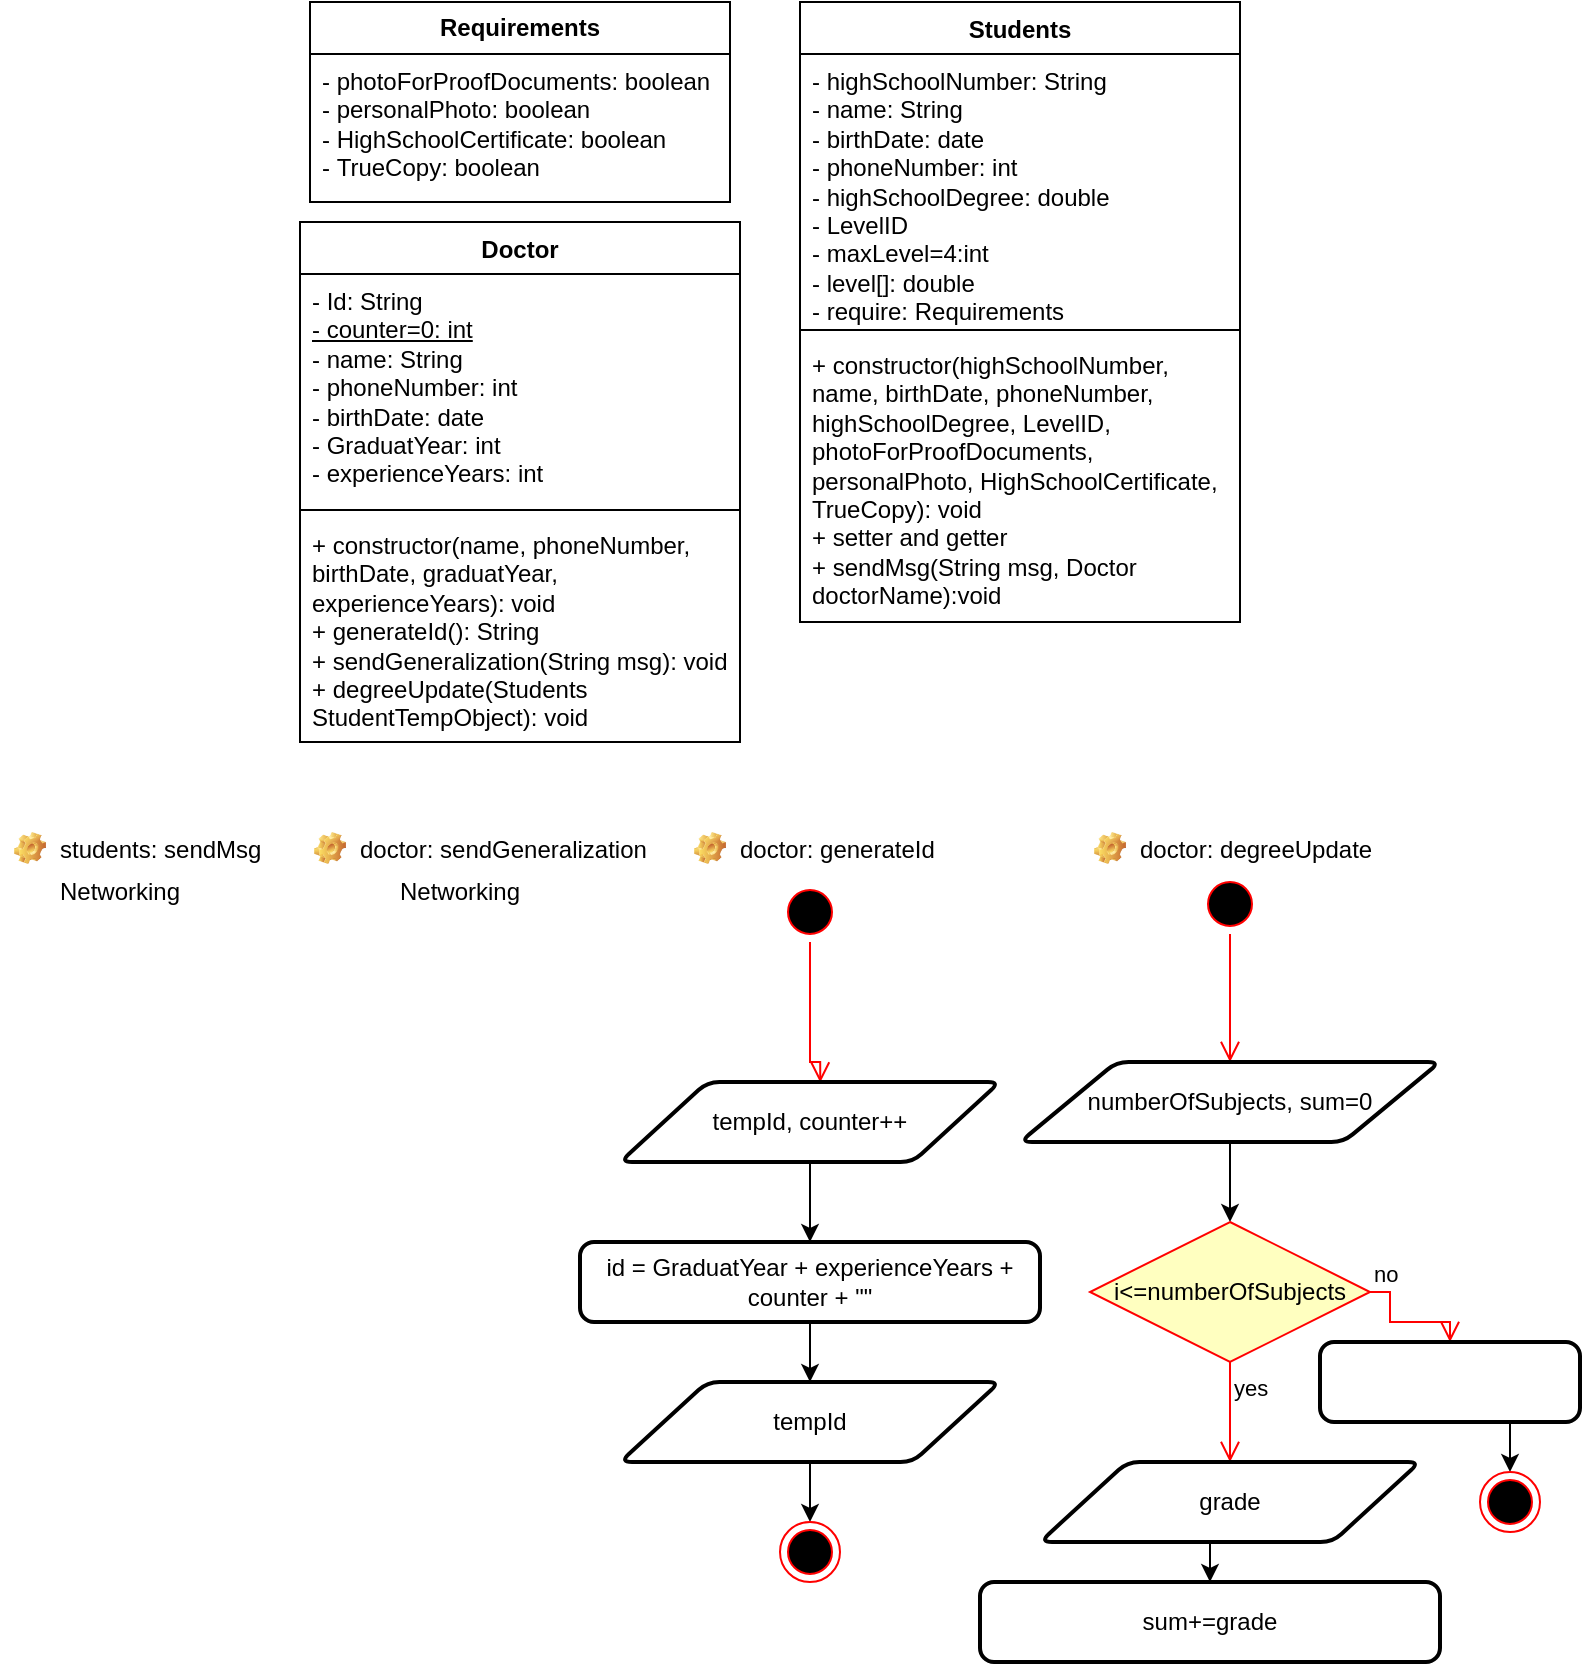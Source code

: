 <mxfile version="24.7.17" pages="2">
  <diagram name="Page-1" id="tNFA9CN1lZAi7GHzkFlH">
    <mxGraphModel dx="419" dy="272" grid="1" gridSize="10" guides="1" tooltips="1" connect="1" arrows="1" fold="1" page="1" pageScale="1" pageWidth="850" pageHeight="1100" math="0" shadow="0">
      <root>
        <mxCell id="0" />
        <mxCell id="1" parent="0" />
        <mxCell id="jc6oqMbxpzrQxk05g_nN-1" value="Students" style="swimlane;fontStyle=1;align=center;verticalAlign=top;childLayout=stackLayout;horizontal=1;startSize=26;horizontalStack=0;resizeParent=1;resizeParentMax=0;resizeLast=0;collapsible=1;marginBottom=0;whiteSpace=wrap;html=1;" parent="1" vertex="1">
          <mxGeometry x="440" y="20" width="220" height="310" as="geometry">
            <mxRectangle x="460" y="160" width="100" height="30" as="alternateBounds" />
          </mxGeometry>
        </mxCell>
        <mxCell id="jc6oqMbxpzrQxk05g_nN-2" value="- highSchoolNumber: String&lt;div&gt;-&amp;nbsp;name: String&lt;/div&gt;&lt;div&gt;-&amp;nbsp;birthDate: date&lt;/div&gt;&lt;div&gt;-&amp;nbsp;phoneNumber: int&lt;/div&gt;&lt;div&gt;-&amp;nbsp;highSchoolDegree: double&lt;/div&gt;&lt;div&gt;-&amp;nbsp;LevelID&lt;/div&gt;&lt;div&gt;- maxLevel=4:int&lt;/div&gt;&lt;div&gt;-&amp;nbsp;level[]: double&lt;/div&gt;&lt;div&gt;- require:&amp;nbsp;&lt;span style=&quot;text-align: center; background-color: initial;&quot;&gt;Requirements&lt;/span&gt;&lt;/div&gt;" style="text;strokeColor=none;fillColor=none;align=left;verticalAlign=top;spacingLeft=4;spacingRight=4;overflow=hidden;rotatable=0;points=[[0,0.5],[1,0.5]];portConstraint=eastwest;whiteSpace=wrap;html=1;" parent="jc6oqMbxpzrQxk05g_nN-1" vertex="1">
          <mxGeometry y="26" width="220" height="134" as="geometry" />
        </mxCell>
        <mxCell id="jc6oqMbxpzrQxk05g_nN-3" value="" style="line;strokeWidth=1;fillColor=none;align=left;verticalAlign=middle;spacingTop=-1;spacingLeft=3;spacingRight=3;rotatable=0;labelPosition=right;points=[];portConstraint=eastwest;strokeColor=inherit;" parent="jc6oqMbxpzrQxk05g_nN-1" vertex="1">
          <mxGeometry y="160" width="220" height="8" as="geometry" />
        </mxCell>
        <mxCell id="jc6oqMbxpzrQxk05g_nN-4" value="+ constructor(highSchoolNumber, name, birthDate, phoneNumber, highSchoolDegree, LevelID, photoForProofDocuments, personalPhoto, HighSchoolCertificate, TrueCopy): void&lt;div&gt;+ setter and getter&lt;/div&gt;&lt;div&gt;+ sendMsg(String msg, Doctor doctorName):void&lt;/div&gt;" style="text;strokeColor=none;fillColor=none;align=left;verticalAlign=top;spacingLeft=4;spacingRight=4;overflow=hidden;rotatable=0;points=[[0,0.5],[1,0.5]];portConstraint=eastwest;whiteSpace=wrap;html=1;" parent="jc6oqMbxpzrQxk05g_nN-1" vertex="1">
          <mxGeometry y="168" width="220" height="142" as="geometry" />
        </mxCell>
        <mxCell id="jc6oqMbxpzrQxk05g_nN-5" value="&lt;b&gt;Requirements&lt;/b&gt;" style="swimlane;fontStyle=0;childLayout=stackLayout;horizontal=1;startSize=26;fillColor=none;horizontalStack=0;resizeParent=1;resizeParentMax=0;resizeLast=0;collapsible=1;marginBottom=0;whiteSpace=wrap;html=1;" parent="1" vertex="1">
          <mxGeometry x="195" y="20" width="210" height="100" as="geometry" />
        </mxCell>
        <mxCell id="jc6oqMbxpzrQxk05g_nN-6" value="&lt;div&gt;-&amp;nbsp;photoForProofDocuments: boolean&lt;/div&gt;&lt;div&gt;-&amp;nbsp;personalPhoto:&amp;nbsp;&lt;span style=&quot;background-color: initial;&quot;&gt;boolean&lt;/span&gt;&lt;/div&gt;&lt;div&gt;-&amp;nbsp;HighSchoolCertificate:&amp;nbsp;&lt;span style=&quot;background-color: initial;&quot;&gt;boolean&lt;/span&gt;&lt;/div&gt;&lt;div&gt;-&amp;nbsp;TrueCopy:&amp;nbsp;&lt;span style=&quot;background-color: initial;&quot;&gt;boolean&lt;/span&gt;&lt;/div&gt;" style="text;strokeColor=none;fillColor=none;align=left;verticalAlign=top;spacingLeft=4;spacingRight=4;overflow=hidden;rotatable=0;points=[[0,0.5],[1,0.5]];portConstraint=eastwest;whiteSpace=wrap;html=1;" parent="jc6oqMbxpzrQxk05g_nN-5" vertex="1">
          <mxGeometry y="26" width="210" height="74" as="geometry" />
        </mxCell>
        <mxCell id="jc6oqMbxpzrQxk05g_nN-9" value="Doctor" style="swimlane;fontStyle=1;align=center;verticalAlign=top;childLayout=stackLayout;horizontal=1;startSize=26;horizontalStack=0;resizeParent=1;resizeParentMax=0;resizeLast=0;collapsible=1;marginBottom=0;whiteSpace=wrap;html=1;" parent="1" vertex="1">
          <mxGeometry x="190" y="130" width="220" height="260" as="geometry" />
        </mxCell>
        <mxCell id="jc6oqMbxpzrQxk05g_nN-10" value="- Id: String&lt;div&gt;&lt;u&gt;- counter=0: int&lt;br&gt;&lt;/u&gt;&lt;div&gt;-&amp;nbsp;name: String&lt;/div&gt;&lt;div&gt;-&amp;nbsp;phoneNumber: int&lt;/div&gt;&lt;div&gt;-&amp;nbsp;birthDate: date&lt;/div&gt;&lt;div&gt;-&amp;nbsp;GraduatYear: int&lt;/div&gt;&lt;div&gt;-&amp;nbsp;experienceYears: int&lt;/div&gt;&lt;/div&gt;" style="text;strokeColor=none;fillColor=none;align=left;verticalAlign=top;spacingLeft=4;spacingRight=4;overflow=hidden;rotatable=0;points=[[0,0.5],[1,0.5]];portConstraint=eastwest;whiteSpace=wrap;html=1;" parent="jc6oqMbxpzrQxk05g_nN-9" vertex="1">
          <mxGeometry y="26" width="220" height="114" as="geometry" />
        </mxCell>
        <mxCell id="jc6oqMbxpzrQxk05g_nN-11" value="" style="line;strokeWidth=1;fillColor=none;align=left;verticalAlign=middle;spacingTop=-1;spacingLeft=3;spacingRight=3;rotatable=0;labelPosition=right;points=[];portConstraint=eastwest;strokeColor=inherit;" parent="jc6oqMbxpzrQxk05g_nN-9" vertex="1">
          <mxGeometry y="140" width="220" height="8" as="geometry" />
        </mxCell>
        <mxCell id="jc6oqMbxpzrQxk05g_nN-12" value="&lt;div&gt;+&amp;nbsp;&lt;span style=&quot;background-color: initial;&quot;&gt;constructor(name, phoneNumber, birthDate, graduatYear, experienceYears): void&lt;/span&gt;&lt;/div&gt;+ generateId(): String&lt;div&gt;+ sendGeneralization(String msg): void&lt;/div&gt;&lt;div&gt;+ degreeUpdate(&lt;span style=&quot;text-align: center;&quot;&gt;Students StudentTempObject&lt;/span&gt;): void&lt;br&gt;&lt;div&gt;&lt;br&gt;&lt;/div&gt;&lt;/div&gt;" style="text;strokeColor=none;fillColor=none;align=left;verticalAlign=top;spacingLeft=4;spacingRight=4;overflow=hidden;rotatable=0;points=[[0,0.5],[1,0.5]];portConstraint=eastwest;whiteSpace=wrap;html=1;" parent="jc6oqMbxpzrQxk05g_nN-9" vertex="1">
          <mxGeometry y="148" width="220" height="112" as="geometry" />
        </mxCell>
        <mxCell id="jc6oqMbxpzrQxk05g_nN-13" value="students: sendMsg" style="label;fontStyle=0;strokeColor=none;fillColor=none;align=left;verticalAlign=top;overflow=hidden;spacingLeft=28;spacingRight=4;rotatable=0;points=[[0,0.5],[1,0.5]];portConstraint=eastwest;imageWidth=16;imageHeight=16;whiteSpace=wrap;html=1;image=img/clipart/Gear_128x128.png" parent="1" vertex="1">
          <mxGeometry x="40" y="430" width="180" height="26" as="geometry" />
        </mxCell>
        <mxCell id="jc6oqMbxpzrQxk05g_nN-14" value="Networking" style="text;html=1;align=center;verticalAlign=middle;whiteSpace=wrap;rounded=0;" parent="1" vertex="1">
          <mxGeometry x="60" y="450" width="80" height="30" as="geometry" />
        </mxCell>
        <mxCell id="jc6oqMbxpzrQxk05g_nN-15" value="doctor: sendGeneralization" style="label;fontStyle=0;strokeColor=none;fillColor=none;align=left;verticalAlign=top;overflow=hidden;spacingLeft=28;spacingRight=4;rotatable=0;points=[[0,0.5],[1,0.5]];portConstraint=eastwest;imageWidth=16;imageHeight=16;whiteSpace=wrap;html=1;image=img/clipart/Gear_128x128.png" parent="1" vertex="1">
          <mxGeometry x="190" y="430" width="180" height="26" as="geometry" />
        </mxCell>
        <mxCell id="jc6oqMbxpzrQxk05g_nN-16" value="Networking" style="text;html=1;align=center;verticalAlign=middle;whiteSpace=wrap;rounded=0;" parent="1" vertex="1">
          <mxGeometry x="230" y="450" width="80" height="30" as="geometry" />
        </mxCell>
        <mxCell id="jc6oqMbxpzrQxk05g_nN-17" value="doctor: generateId" style="label;fontStyle=0;strokeColor=none;fillColor=none;align=left;verticalAlign=top;overflow=hidden;spacingLeft=28;spacingRight=4;rotatable=0;points=[[0,0.5],[1,0.5]];portConstraint=eastwest;imageWidth=16;imageHeight=16;whiteSpace=wrap;html=1;image=img/clipart/Gear_128x128.png" parent="1" vertex="1">
          <mxGeometry x="380" y="430" width="180" height="26" as="geometry" />
        </mxCell>
        <mxCell id="jc6oqMbxpzrQxk05g_nN-18" value="" style="ellipse;html=1;shape=startState;fillColor=#000000;strokeColor=#ff0000;" parent="1" vertex="1">
          <mxGeometry x="430" y="460" width="30" height="30" as="geometry" />
        </mxCell>
        <mxCell id="jc6oqMbxpzrQxk05g_nN-26" style="edgeStyle=orthogonalEdgeStyle;rounded=0;orthogonalLoop=1;jettySize=auto;html=1;exitX=0.5;exitY=1;exitDx=0;exitDy=0;entryX=0.5;entryY=0;entryDx=0;entryDy=0;" parent="1" source="jc6oqMbxpzrQxk05g_nN-20" target="jc6oqMbxpzrQxk05g_nN-25" edge="1">
          <mxGeometry relative="1" as="geometry" />
        </mxCell>
        <mxCell id="jc6oqMbxpzrQxk05g_nN-20" value="id = &lt;span style=&quot;text-align: left;&quot;&gt;GraduatYear +&amp;nbsp;&lt;/span&gt;&lt;span style=&quot;text-align: left;&quot;&gt;experienceYears + counter + &quot;&quot;&lt;/span&gt;" style="rounded=1;whiteSpace=wrap;html=1;absoluteArcSize=1;arcSize=14;strokeWidth=2;" parent="1" vertex="1">
          <mxGeometry x="330" y="640" width="230" height="40" as="geometry" />
        </mxCell>
        <mxCell id="jc6oqMbxpzrQxk05g_nN-21" value="" style="edgeStyle=orthogonalEdgeStyle;html=1;verticalAlign=bottom;endArrow=open;endSize=8;strokeColor=#ff0000;rounded=0;entryX=0.527;entryY=0.006;entryDx=0;entryDy=0;entryPerimeter=0;" parent="1" source="jc6oqMbxpzrQxk05g_nN-18" target="jc6oqMbxpzrQxk05g_nN-23" edge="1">
          <mxGeometry relative="1" as="geometry">
            <mxPoint x="440" y="550" as="targetPoint" />
            <mxPoint x="445" y="490" as="sourcePoint" />
            <Array as="points">
              <mxPoint x="445" y="550" />
              <mxPoint x="450" y="550" />
            </Array>
          </mxGeometry>
        </mxCell>
        <mxCell id="jc6oqMbxpzrQxk05g_nN-24" style="edgeStyle=orthogonalEdgeStyle;rounded=0;orthogonalLoop=1;jettySize=auto;html=1;exitX=0.5;exitY=1;exitDx=0;exitDy=0;entryX=0.5;entryY=0;entryDx=0;entryDy=0;" parent="1" source="jc6oqMbxpzrQxk05g_nN-23" target="jc6oqMbxpzrQxk05g_nN-20" edge="1">
          <mxGeometry relative="1" as="geometry" />
        </mxCell>
        <mxCell id="jc6oqMbxpzrQxk05g_nN-23" value="tempId, counter++" style="shape=parallelogram;html=1;strokeWidth=2;perimeter=parallelogramPerimeter;whiteSpace=wrap;rounded=1;arcSize=12;size=0.23;" parent="1" vertex="1">
          <mxGeometry x="350" y="560" width="190" height="40" as="geometry" />
        </mxCell>
        <mxCell id="jc6oqMbxpzrQxk05g_nN-28" style="edgeStyle=orthogonalEdgeStyle;rounded=0;orthogonalLoop=1;jettySize=auto;html=1;exitX=0.5;exitY=1;exitDx=0;exitDy=0;entryX=0.5;entryY=0;entryDx=0;entryDy=0;" parent="1" source="jc6oqMbxpzrQxk05g_nN-25" target="jc6oqMbxpzrQxk05g_nN-27" edge="1">
          <mxGeometry relative="1" as="geometry" />
        </mxCell>
        <mxCell id="jc6oqMbxpzrQxk05g_nN-25" value="tempId" style="shape=parallelogram;html=1;strokeWidth=2;perimeter=parallelogramPerimeter;whiteSpace=wrap;rounded=1;arcSize=12;size=0.23;" parent="1" vertex="1">
          <mxGeometry x="350" y="710" width="190" height="40" as="geometry" />
        </mxCell>
        <mxCell id="jc6oqMbxpzrQxk05g_nN-27" value="" style="ellipse;html=1;shape=endState;fillColor=#000000;strokeColor=#ff0000;" parent="1" vertex="1">
          <mxGeometry x="430" y="780" width="30" height="30" as="geometry" />
        </mxCell>
        <mxCell id="jc6oqMbxpzrQxk05g_nN-29" value="doctor: degreeUpdate" style="label;fontStyle=0;strokeColor=none;fillColor=none;align=left;verticalAlign=top;overflow=hidden;spacingLeft=28;spacingRight=4;rotatable=0;points=[[0,0.5],[1,0.5]];portConstraint=eastwest;imageWidth=16;imageHeight=16;whiteSpace=wrap;html=1;image=img/clipart/Gear_128x128.png" parent="1" vertex="1">
          <mxGeometry x="580" y="430" width="180" height="26" as="geometry" />
        </mxCell>
        <mxCell id="jc6oqMbxpzrQxk05g_nN-30" value="" style="ellipse;html=1;shape=startState;fillColor=#000000;strokeColor=#ff0000;" parent="1" vertex="1">
          <mxGeometry x="640" y="456" width="30" height="30" as="geometry" />
        </mxCell>
        <mxCell id="jc6oqMbxpzrQxk05g_nN-31" value="" style="edgeStyle=orthogonalEdgeStyle;html=1;verticalAlign=bottom;endArrow=open;endSize=8;strokeColor=#ff0000;rounded=0;entryX=0.5;entryY=0;entryDx=0;entryDy=0;" parent="1" source="jc6oqMbxpzrQxk05g_nN-30" target="jc6oqMbxpzrQxk05g_nN-32" edge="1">
          <mxGeometry relative="1" as="geometry">
            <mxPoint x="655" y="560" as="targetPoint" />
            <mxPoint x="655" y="486" as="sourcePoint" />
            <Array as="points">
              <mxPoint x="655" y="510" />
              <mxPoint x="655" y="510" />
            </Array>
          </mxGeometry>
        </mxCell>
        <mxCell id="jc6oqMbxpzrQxk05g_nN-36" style="edgeStyle=orthogonalEdgeStyle;rounded=0;orthogonalLoop=1;jettySize=auto;html=1;exitX=0.5;exitY=1;exitDx=0;exitDy=0;" parent="1" source="jc6oqMbxpzrQxk05g_nN-32" target="jc6oqMbxpzrQxk05g_nN-33" edge="1">
          <mxGeometry relative="1" as="geometry" />
        </mxCell>
        <mxCell id="jc6oqMbxpzrQxk05g_nN-32" value="numberOfSubjects, sum=0" style="shape=parallelogram;html=1;strokeWidth=2;perimeter=parallelogramPerimeter;whiteSpace=wrap;rounded=1;arcSize=12;size=0.23;" parent="1" vertex="1">
          <mxGeometry x="550" y="550" width="210" height="40" as="geometry" />
        </mxCell>
        <mxCell id="jc6oqMbxpzrQxk05g_nN-33" value="i&amp;lt;=numberOfSubjects" style="rhombus;whiteSpace=wrap;html=1;fontColor=#000000;fillColor=#ffffc0;strokeColor=#ff0000;" parent="1" vertex="1">
          <mxGeometry x="585" y="630" width="140" height="70" as="geometry" />
        </mxCell>
        <mxCell id="jc6oqMbxpzrQxk05g_nN-34" value="no" style="edgeStyle=orthogonalEdgeStyle;html=1;align=left;verticalAlign=bottom;endArrow=open;endSize=8;strokeColor=#ff0000;rounded=0;entryX=0.5;entryY=0;entryDx=0;entryDy=0;" parent="1" source="jc6oqMbxpzrQxk05g_nN-33" target="jc6oqMbxpzrQxk05g_nN-40" edge="1">
          <mxGeometry x="-1" relative="1" as="geometry">
            <mxPoint x="800" y="660" as="targetPoint" />
            <Array as="points">
              <mxPoint x="735" y="665" />
              <mxPoint x="735" y="680" />
              <mxPoint x="765" y="680" />
            </Array>
          </mxGeometry>
        </mxCell>
        <mxCell id="jc6oqMbxpzrQxk05g_nN-35" value="yes" style="edgeStyle=orthogonalEdgeStyle;html=1;align=left;verticalAlign=top;endArrow=open;endSize=8;strokeColor=#ff0000;rounded=0;entryX=0.5;entryY=0;entryDx=0;entryDy=0;" parent="1" source="jc6oqMbxpzrQxk05g_nN-33" target="jc6oqMbxpzrQxk05g_nN-37" edge="1">
          <mxGeometry x="-1" relative="1" as="geometry">
            <mxPoint x="645" y="730" as="targetPoint" />
            <Array as="points" />
          </mxGeometry>
        </mxCell>
        <mxCell id="jc6oqMbxpzrQxk05g_nN-39" style="edgeStyle=orthogonalEdgeStyle;rounded=0;orthogonalLoop=1;jettySize=auto;html=1;exitX=0.5;exitY=1;exitDx=0;exitDy=0;entryX=0.5;entryY=0;entryDx=0;entryDy=0;" parent="1" source="jc6oqMbxpzrQxk05g_nN-37" target="jc6oqMbxpzrQxk05g_nN-38" edge="1">
          <mxGeometry relative="1" as="geometry" />
        </mxCell>
        <mxCell id="jc6oqMbxpzrQxk05g_nN-37" value="grade" style="shape=parallelogram;html=1;strokeWidth=2;perimeter=parallelogramPerimeter;whiteSpace=wrap;rounded=1;arcSize=12;size=0.23;" parent="1" vertex="1">
          <mxGeometry x="560" y="750" width="190" height="40" as="geometry" />
        </mxCell>
        <mxCell id="jc6oqMbxpzrQxk05g_nN-38" value="sum+=grade" style="rounded=1;whiteSpace=wrap;html=1;absoluteArcSize=1;arcSize=14;strokeWidth=2;" parent="1" vertex="1">
          <mxGeometry x="530" y="810" width="230" height="40" as="geometry" />
        </mxCell>
        <mxCell id="jc6oqMbxpzrQxk05g_nN-43" style="edgeStyle=orthogonalEdgeStyle;rounded=0;orthogonalLoop=1;jettySize=auto;html=1;exitX=0.5;exitY=1;exitDx=0;exitDy=0;entryX=0.5;entryY=0;entryDx=0;entryDy=0;" parent="1" source="jc6oqMbxpzrQxk05g_nN-40" target="jc6oqMbxpzrQxk05g_nN-42" edge="1">
          <mxGeometry relative="1" as="geometry" />
        </mxCell>
        <mxCell id="jc6oqMbxpzrQxk05g_nN-40" value="&lt;font color=&quot;#ffffff&quot;&gt;sum/numberOfSubjects&lt;/font&gt;" style="rounded=1;whiteSpace=wrap;html=1;absoluteArcSize=1;arcSize=14;strokeWidth=2;" parent="1" vertex="1">
          <mxGeometry x="700" y="690" width="130" height="40" as="geometry" />
        </mxCell>
        <mxCell id="jc6oqMbxpzrQxk05g_nN-42" value="" style="ellipse;html=1;shape=endState;fillColor=#000000;strokeColor=#ff0000;" parent="1" vertex="1">
          <mxGeometry x="780" y="755" width="30" height="30" as="geometry" />
        </mxCell>
      </root>
    </mxGraphModel>
  </diagram>
  <diagram name="Copy of Page-1" id="LBbapBnIJuW6WDNtHjfz">
    <mxGraphModel dx="765" dy="497" grid="1" gridSize="10" guides="1" tooltips="1" connect="1" arrows="1" fold="1" page="1" pageScale="1" pageWidth="850" pageHeight="1100" math="0" shadow="0">
      <root>
        <mxCell id="XZvCeoHW8i4kqb0PbasY-0" />
        <mxCell id="XZvCeoHW8i4kqb0PbasY-1" parent="XZvCeoHW8i4kqb0PbasY-0" />
        <mxCell id="XZvCeoHW8i4kqb0PbasY-2" value="Students" style="swimlane;fontStyle=1;align=center;verticalAlign=top;childLayout=stackLayout;horizontal=1;startSize=26;horizontalStack=0;resizeParent=1;resizeParentMax=0;resizeLast=0;collapsible=1;marginBottom=0;whiteSpace=wrap;html=1;" parent="XZvCeoHW8i4kqb0PbasY-1" vertex="1">
          <mxGeometry x="593" y="290" width="220" height="270" as="geometry">
            <mxRectangle x="460" y="160" width="100" height="30" as="alternateBounds" />
          </mxGeometry>
        </mxCell>
        <mxCell id="XZvCeoHW8i4kqb0PbasY-3" value="&lt;div&gt;&lt;span style=&quot;background-color: initial;&quot;&gt;-&amp;nbsp;birthDate: Date&lt;/span&gt;&lt;/div&gt;&lt;div&gt;-&amp;nbsp;Grade&amp;lt;ArrayList&amp;gt;: double&lt;/div&gt;&lt;div&gt;- require:&amp;nbsp;&lt;span style=&quot;background-color: initial; text-align: center;&quot;&gt;Documents&lt;/span&gt;&lt;/div&gt;&lt;div&gt;&lt;span style=&quot;background-color: initial;&quot;&gt;-&amp;nbsp;&lt;/span&gt;&lt;span style=&quot;background-color: initial;&quot;&gt;inGroup:&amp;nbsp;&lt;/span&gt;&lt;span style=&quot;background-color: initial; text-align: center;&quot;&gt;Group&lt;/span&gt;&lt;span style=&quot;background-color: initial; text-align: center;&quot;&gt;&amp;nbsp;&lt;/span&gt;&lt;/div&gt;&lt;div&gt;&lt;span style=&quot;background-color: initial; text-align: center;&quot;&gt;-&amp;nbsp;&lt;/span&gt;&lt;span style=&quot;background-color: initial;&quot;&gt;finalGrades: double&lt;/span&gt;&lt;/div&gt;&lt;div&gt;&lt;div&gt;- myMsg&lt;span style=&quot;background-color: initial;&quot;&gt;&amp;lt;ArrayList&amp;gt;&lt;/span&gt;&lt;span style=&quot;background-color: initial;&quot;&gt;:&amp;nbsp;&lt;/span&gt;&lt;span style=&quot;background-color: initial; text-align: center;&quot;&gt;Generalization&lt;/span&gt;&lt;/div&gt;&lt;/div&gt;&lt;div&gt;&lt;span style=&quot;background-color: initial; text-align: center;&quot;&gt;- myEdcate&amp;lt;ArrayList&amp;gt;:&amp;nbsp;&lt;/span&gt;&lt;span style=&quot;background-color: initial;&quot;&gt;Education&lt;/span&gt;&lt;span style=&quot;background-color: initial; text-align: center;&quot;&gt;&lt;br&gt;&lt;/span&gt;&lt;/div&gt;" style="text;strokeColor=none;fillColor=none;align=left;verticalAlign=top;spacingLeft=4;spacingRight=4;overflow=hidden;rotatable=0;points=[[0,0.5],[1,0.5]];portConstraint=eastwest;whiteSpace=wrap;html=1;" parent="XZvCeoHW8i4kqb0PbasY-2" vertex="1">
          <mxGeometry y="26" width="220" height="104" as="geometry" />
        </mxCell>
        <mxCell id="XZvCeoHW8i4kqb0PbasY-4" value="" style="line;strokeWidth=1;fillColor=none;align=left;verticalAlign=middle;spacingTop=-1;spacingLeft=3;spacingRight=3;rotatable=0;labelPosition=right;points=[];portConstraint=eastwest;strokeColor=inherit;" parent="XZvCeoHW8i4kqb0PbasY-2" vertex="1">
          <mxGeometry y="130" width="220" height="8" as="geometry" />
        </mxCell>
        <mxCell id="XZvCeoHW8i4kqb0PbasY-5" value="+ constructor(StudentID, name, birthDate, inGroup, require): void&lt;div&gt;+ setter and getter&lt;/div&gt;&lt;div&gt;+ sendMsg(String msg, Doctor doctorName):void&lt;/div&gt;&lt;div&gt;+ finalGrades(): double&lt;/div&gt;&lt;div&gt;+ generateId(): String&lt;/div&gt;&lt;div&gt;+ reciveMsg(): void&lt;/div&gt;" style="text;strokeColor=none;fillColor=none;align=left;verticalAlign=top;spacingLeft=4;spacingRight=4;overflow=hidden;rotatable=0;points=[[0,0.5],[1,0.5]];portConstraint=eastwest;whiteSpace=wrap;html=1;" parent="XZvCeoHW8i4kqb0PbasY-2" vertex="1">
          <mxGeometry y="138" width="220" height="132" as="geometry" />
        </mxCell>
        <mxCell id="XZvCeoHW8i4kqb0PbasY-8" value="Doctor" style="swimlane;fontStyle=1;align=center;verticalAlign=top;childLayout=stackLayout;horizontal=1;startSize=26;horizontalStack=0;resizeParent=1;resizeParentMax=0;resizeLast=0;collapsible=1;marginBottom=0;whiteSpace=wrap;html=1;" parent="XZvCeoHW8i4kqb0PbasY-1" vertex="1">
          <mxGeometry x="33" y="290" width="220" height="200" as="geometry" />
        </mxCell>
        <mxCell id="XZvCeoHW8i4kqb0PbasY-9" value="&lt;div&gt;&lt;div&gt;&lt;div&gt;&lt;span style=&quot;background-color: initial;&quot;&gt;-&amp;nbsp;experienceYears: int&lt;/span&gt;&lt;br&gt;&lt;/div&gt;&lt;/div&gt;&lt;/div&gt;&lt;div&gt;- myMsg&lt;span style=&quot;background-color: initial;&quot;&gt;&amp;lt;ArrayList&amp;gt;&lt;/span&gt;&lt;span style=&quot;background-color: initial;&quot;&gt;:&amp;nbsp;&lt;/span&gt;&lt;span style=&quot;background-color: initial; text-align: center;&quot;&gt;Generalization&lt;/span&gt;&lt;span style=&quot;background-color: initial;&quot;&gt;&lt;br&gt;&lt;/span&gt;&lt;/div&gt;&lt;div&gt;&lt;span style=&quot;background-color: initial; text-align: center;&quot;&gt;- myEdcate&amp;lt;ArrayList&amp;gt;:&amp;nbsp;&lt;/span&gt;&lt;span style=&quot;background-color: initial;&quot;&gt;Education&lt;/span&gt;&lt;br&gt;&lt;/div&gt;" style="text;strokeColor=none;fillColor=none;align=left;verticalAlign=top;spacingLeft=4;spacingRight=4;overflow=hidden;rotatable=0;points=[[0,0.5],[1,0.5]];portConstraint=eastwest;whiteSpace=wrap;html=1;" parent="XZvCeoHW8i4kqb0PbasY-8" vertex="1">
          <mxGeometry y="26" width="220" height="54" as="geometry" />
        </mxCell>
        <mxCell id="XZvCeoHW8i4kqb0PbasY-10" value="" style="line;strokeWidth=1;fillColor=none;align=left;verticalAlign=middle;spacingTop=-1;spacingLeft=3;spacingRight=3;rotatable=0;labelPosition=right;points=[];portConstraint=eastwest;strokeColor=inherit;" parent="XZvCeoHW8i4kqb0PbasY-8" vertex="1">
          <mxGeometry y="80" width="220" height="8" as="geometry" />
        </mxCell>
        <mxCell id="XZvCeoHW8i4kqb0PbasY-11" value="&lt;div&gt;+&amp;nbsp;&lt;span style=&quot;background-color: initial;&quot;&gt;constructor(Id ,name, experienceYears): void&lt;/span&gt;&lt;/div&gt;&lt;div&gt;+&amp;nbsp;&lt;span style=&quot;background-color: initial;&quot;&gt;constructor(name, experienceYears): void&lt;/span&gt;&lt;span style=&quot;background-color: initial;&quot;&gt;&lt;br&gt;&lt;/span&gt;&lt;/div&gt;+ generateId(): String&lt;div&gt;+ sendGeneralization(String msg): void&lt;/div&gt;&lt;div&gt;+ degreeUpdate(&lt;span style=&quot;background-color: initial;&quot;&gt;String&amp;nbsp;&lt;/span&gt;&lt;span style=&quot;background-color: initial;&quot;&gt;subjectID&lt;/span&gt;&lt;span style=&quot;background-color: initial;&quot;&gt;): void&lt;/span&gt;&lt;/div&gt;&lt;div&gt;&lt;div&gt;&lt;br&gt;&lt;/div&gt;&lt;/div&gt;" style="text;strokeColor=none;fillColor=none;align=left;verticalAlign=top;spacingLeft=4;spacingRight=4;overflow=hidden;rotatable=0;points=[[0,0.5],[1,0.5]];portConstraint=eastwest;whiteSpace=wrap;html=1;" parent="XZvCeoHW8i4kqb0PbasY-8" vertex="1">
          <mxGeometry y="88" width="220" height="112" as="geometry" />
        </mxCell>
        <mxCell id="XZvCeoHW8i4kqb0PbasY-12" value="students: sendMsg" style="label;fontStyle=0;strokeColor=none;fillColor=none;align=left;verticalAlign=top;overflow=hidden;spacingLeft=28;spacingRight=4;rotatable=0;points=[[0,0.5],[1,0.5]];portConstraint=eastwest;imageWidth=16;imageHeight=16;whiteSpace=wrap;html=1;image=img/clipart/Gear_128x128.png" parent="XZvCeoHW8i4kqb0PbasY-1" vertex="1">
          <mxGeometry x="185" y="1130" width="180" height="26" as="geometry" />
        </mxCell>
        <mxCell id="XZvCeoHW8i4kqb0PbasY-13" value="Networking" style="text;html=1;align=center;verticalAlign=middle;whiteSpace=wrap;rounded=0;" parent="XZvCeoHW8i4kqb0PbasY-1" vertex="1">
          <mxGeometry x="205" y="1150" width="80" height="30" as="geometry" />
        </mxCell>
        <mxCell id="XZvCeoHW8i4kqb0PbasY-14" value="doctor: sendGeneralization" style="label;fontStyle=0;strokeColor=none;fillColor=none;align=left;verticalAlign=top;overflow=hidden;spacingLeft=28;spacingRight=4;rotatable=0;points=[[0,0.5],[1,0.5]];portConstraint=eastwest;imageWidth=16;imageHeight=16;whiteSpace=wrap;html=1;image=img/clipart/Gear_128x128.png" parent="XZvCeoHW8i4kqb0PbasY-1" vertex="1">
          <mxGeometry x="335" y="1130" width="180" height="26" as="geometry" />
        </mxCell>
        <mxCell id="XZvCeoHW8i4kqb0PbasY-15" value="Networking" style="text;html=1;align=center;verticalAlign=middle;whiteSpace=wrap;rounded=0;" parent="XZvCeoHW8i4kqb0PbasY-1" vertex="1">
          <mxGeometry x="375" y="1150" width="80" height="30" as="geometry" />
        </mxCell>
        <mxCell id="XZvCeoHW8i4kqb0PbasY-16" value="doctor: generateId" style="label;fontStyle=0;strokeColor=none;fillColor=none;align=left;verticalAlign=top;overflow=hidden;spacingLeft=28;spacingRight=4;rotatable=0;points=[[0,0.5],[1,0.5]];portConstraint=eastwest;imageWidth=16;imageHeight=16;whiteSpace=wrap;html=1;image=img/clipart/Gear_128x128.png" parent="XZvCeoHW8i4kqb0PbasY-1" vertex="1">
          <mxGeometry x="525" y="1130" width="180" height="26" as="geometry" />
        </mxCell>
        <mxCell id="XZvCeoHW8i4kqb0PbasY-17" value="" style="ellipse;html=1;shape=startState;fillColor=#000000;strokeColor=#ff0000;" parent="XZvCeoHW8i4kqb0PbasY-1" vertex="1">
          <mxGeometry x="575" y="1160" width="30" height="30" as="geometry" />
        </mxCell>
        <mxCell id="XZvCeoHW8i4kqb0PbasY-18" style="edgeStyle=orthogonalEdgeStyle;rounded=0;orthogonalLoop=1;jettySize=auto;html=1;exitX=0.5;exitY=1;exitDx=0;exitDy=0;entryX=0.5;entryY=0;entryDx=0;entryDy=0;" parent="XZvCeoHW8i4kqb0PbasY-1" source="XZvCeoHW8i4kqb0PbasY-19" target="XZvCeoHW8i4kqb0PbasY-24" edge="1">
          <mxGeometry relative="1" as="geometry" />
        </mxCell>
        <mxCell id="XZvCeoHW8i4kqb0PbasY-19" value="tempId=&amp;nbsp;&lt;span style=&quot;text-align: left;&quot;&gt;lastUpdateDate&amp;nbsp;&lt;/span&gt;&lt;span style=&quot;text-align: left;&quot;&gt;+&amp;nbsp;&lt;/span&gt;&lt;div&gt;&lt;span style=&quot;text-align: left;&quot;&gt;experienceYears + counter++ + &quot;&quot;;&lt;/span&gt;&lt;/div&gt;" style="rounded=1;whiteSpace=wrap;html=1;absoluteArcSize=1;arcSize=14;strokeWidth=2;" parent="XZvCeoHW8i4kqb0PbasY-1" vertex="1">
          <mxGeometry x="515" y="1340" width="190" height="40" as="geometry" />
        </mxCell>
        <mxCell id="XZvCeoHW8i4kqb0PbasY-20" value="" style="edgeStyle=orthogonalEdgeStyle;html=1;verticalAlign=bottom;endArrow=open;endSize=8;strokeColor=#ff0000;rounded=0;entryX=0.527;entryY=0.006;entryDx=0;entryDy=0;entryPerimeter=0;" parent="XZvCeoHW8i4kqb0PbasY-1" source="XZvCeoHW8i4kqb0PbasY-17" target="XZvCeoHW8i4kqb0PbasY-22" edge="1">
          <mxGeometry relative="1" as="geometry">
            <mxPoint x="585" y="1250" as="targetPoint" />
            <mxPoint x="590" y="1190" as="sourcePoint" />
            <Array as="points">
              <mxPoint x="590" y="1250" />
              <mxPoint x="595" y="1250" />
            </Array>
          </mxGeometry>
        </mxCell>
        <mxCell id="XZvCeoHW8i4kqb0PbasY-21" style="edgeStyle=orthogonalEdgeStyle;rounded=0;orthogonalLoop=1;jettySize=auto;html=1;exitX=0.5;exitY=1;exitDx=0;exitDy=0;entryX=0.5;entryY=0;entryDx=0;entryDy=0;" parent="XZvCeoHW8i4kqb0PbasY-1" source="XZvCeoHW8i4kqb0PbasY-22" target="XZvCeoHW8i4kqb0PbasY-19" edge="1">
          <mxGeometry relative="1" as="geometry" />
        </mxCell>
        <mxCell id="XZvCeoHW8i4kqb0PbasY-22" value="tempId" style="shape=parallelogram;html=1;strokeWidth=2;perimeter=parallelogramPerimeter;whiteSpace=wrap;rounded=1;arcSize=12;size=0.23;" parent="XZvCeoHW8i4kqb0PbasY-1" vertex="1">
          <mxGeometry x="495" y="1260" width="190" height="40" as="geometry" />
        </mxCell>
        <mxCell id="XZvCeoHW8i4kqb0PbasY-23" style="edgeStyle=orthogonalEdgeStyle;rounded=0;orthogonalLoop=1;jettySize=auto;html=1;exitX=0.5;exitY=1;exitDx=0;exitDy=0;entryX=0.5;entryY=0;entryDx=0;entryDy=0;" parent="XZvCeoHW8i4kqb0PbasY-1" source="XZvCeoHW8i4kqb0PbasY-24" target="XZvCeoHW8i4kqb0PbasY-25" edge="1">
          <mxGeometry relative="1" as="geometry" />
        </mxCell>
        <mxCell id="XZvCeoHW8i4kqb0PbasY-24" value="tempId" style="shape=parallelogram;html=1;strokeWidth=2;perimeter=parallelogramPerimeter;whiteSpace=wrap;rounded=1;arcSize=12;size=0.23;" parent="XZvCeoHW8i4kqb0PbasY-1" vertex="1">
          <mxGeometry x="555" y="1410" width="130" height="40" as="geometry" />
        </mxCell>
        <mxCell id="XZvCeoHW8i4kqb0PbasY-25" value="" style="ellipse;html=1;shape=endState;fillColor=#000000;strokeColor=#ff0000;" parent="XZvCeoHW8i4kqb0PbasY-1" vertex="1">
          <mxGeometry x="605" y="1480" width="30" height="30" as="geometry" />
        </mxCell>
        <mxCell id="ldGz5n7naAS6SYRsghQ6-3" value="&lt;b&gt;Documents&amp;nbsp;&lt;/b&gt;" style="swimlane;fontStyle=1;align=center;verticalAlign=top;childLayout=stackLayout;horizontal=1;startSize=26;horizontalStack=0;resizeParent=1;resizeParentMax=0;resizeLast=0;collapsible=1;marginBottom=0;whiteSpace=wrap;html=1;" parent="XZvCeoHW8i4kqb0PbasY-1" vertex="1">
          <mxGeometry x="28" y="500" width="230" height="170" as="geometry" />
        </mxCell>
        <mxCell id="XZvCeoHW8i4kqb0PbasY-7" value="&lt;div&gt;-&amp;nbsp;photoForProofDocuments: boolean&lt;/div&gt;&lt;div&gt;-&amp;nbsp;personalPhoto:&amp;nbsp;&lt;span style=&quot;background-color: initial;&quot;&gt;boolean&lt;/span&gt;&lt;/div&gt;&lt;div&gt;-&amp;nbsp;HighSchoolCertificate:&amp;nbsp;&lt;span style=&quot;background-color: initial;&quot;&gt;boolean&lt;/span&gt;&lt;/div&gt;&lt;div&gt;-&amp;nbsp;TrueCopy:&amp;nbsp;&lt;span style=&quot;background-color: initial;&quot;&gt;boolean&lt;/span&gt;&lt;/div&gt;" style="text;strokeColor=none;fillColor=none;align=left;verticalAlign=top;spacingLeft=4;spacingRight=4;overflow=hidden;rotatable=0;points=[[0,0.5],[1,0.5]];portConstraint=eastwest;whiteSpace=wrap;html=1;" parent="ldGz5n7naAS6SYRsghQ6-3" vertex="1">
          <mxGeometry y="26" width="230" height="64" as="geometry" />
        </mxCell>
        <mxCell id="ldGz5n7naAS6SYRsghQ6-5" value="" style="line;strokeWidth=1;fillColor=none;align=left;verticalAlign=middle;spacingTop=-1;spacingLeft=3;spacingRight=3;rotatable=0;labelPosition=right;points=[];portConstraint=eastwest;strokeColor=inherit;" parent="ldGz5n7naAS6SYRsghQ6-3" vertex="1">
          <mxGeometry y="90" width="230" height="8" as="geometry" />
        </mxCell>
        <mxCell id="ldGz5n7naAS6SYRsghQ6-6" value="+ constructor(photoForProofDocuments, personalPhoto, HighSchoolCertificate, TrueCopy): void&lt;div&gt;+ settter &amp;amp; getter for All&lt;/div&gt;" style="text;strokeColor=none;fillColor=none;align=left;verticalAlign=top;spacingLeft=4;spacingRight=4;overflow=hidden;rotatable=0;points=[[0,0.5],[1,0.5]];portConstraint=eastwest;whiteSpace=wrap;html=1;" parent="ldGz5n7naAS6SYRsghQ6-3" vertex="1">
          <mxGeometry y="98" width="230" height="72" as="geometry" />
        </mxCell>
        <mxCell id="ldGz5n7naAS6SYRsghQ6-7" value="&lt;b&gt;Group&lt;/b&gt;" style="swimlane;fontStyle=1;align=center;verticalAlign=top;childLayout=stackLayout;horizontal=1;startSize=26;horizontalStack=0;resizeParent=1;resizeParentMax=0;resizeLast=0;collapsible=1;marginBottom=0;whiteSpace=wrap;html=1;" parent="XZvCeoHW8i4kqb0PbasY-1" vertex="1">
          <mxGeometry x="310" y="430" width="230" height="150" as="geometry" />
        </mxCell>
        <mxCell id="ldGz5n7naAS6SYRsghQ6-8" value="- levelNumber: int&lt;div&gt;- section: String&lt;/div&gt;&lt;div&gt;- specialization: String&lt;/div&gt;&lt;div&gt;- Group: int&amp;nbsp;&lt;/div&gt;" style="text;strokeColor=none;fillColor=none;align=left;verticalAlign=top;spacingLeft=4;spacingRight=4;overflow=hidden;rotatable=0;points=[[0,0.5],[1,0.5]];portConstraint=eastwest;whiteSpace=wrap;html=1;" parent="ldGz5n7naAS6SYRsghQ6-7" vertex="1">
          <mxGeometry y="26" width="230" height="64" as="geometry" />
        </mxCell>
        <mxCell id="ldGz5n7naAS6SYRsghQ6-9" value="" style="line;strokeWidth=1;fillColor=none;align=left;verticalAlign=middle;spacingTop=-1;spacingLeft=3;spacingRight=3;rotatable=0;labelPosition=right;points=[];portConstraint=eastwest;strokeColor=inherit;" parent="ldGz5n7naAS6SYRsghQ6-7" vertex="1">
          <mxGeometry y="90" width="230" height="8" as="geometry" />
        </mxCell>
        <mxCell id="ldGz5n7naAS6SYRsghQ6-10" value="+ constructor(levelNumber, section, specialization, Group): void&lt;div&gt;+ settter &amp;amp; getter for All&lt;/div&gt;" style="text;strokeColor=none;fillColor=none;align=left;verticalAlign=top;spacingLeft=4;spacingRight=4;overflow=hidden;rotatable=0;points=[[0,0.5],[1,0.5]];portConstraint=eastwest;whiteSpace=wrap;html=1;" parent="ldGz5n7naAS6SYRsghQ6-7" vertex="1">
          <mxGeometry y="98" width="230" height="52" as="geometry" />
        </mxCell>
        <mxCell id="ldGz5n7naAS6SYRsghQ6-11" value="Subjects" style="swimlane;fontStyle=1;align=center;verticalAlign=top;childLayout=stackLayout;horizontal=1;startSize=26;horizontalStack=0;resizeParent=1;resizeParentMax=0;resizeLast=0;collapsible=1;marginBottom=0;whiteSpace=wrap;html=1;" parent="XZvCeoHW8i4kqb0PbasY-1" vertex="1">
          <mxGeometry x="310" y="290" width="230" height="120" as="geometry" />
        </mxCell>
        <mxCell id="ldGz5n7naAS6SYRsghQ6-12" value="&lt;div&gt;&lt;br&gt;&lt;/div&gt;" style="text;strokeColor=none;fillColor=none;align=left;verticalAlign=top;spacingLeft=4;spacingRight=4;overflow=hidden;rotatable=0;points=[[0,0.5],[1,0.5]];portConstraint=eastwest;whiteSpace=wrap;html=1;" parent="ldGz5n7naAS6SYRsghQ6-11" vertex="1">
          <mxGeometry y="26" width="230" height="4" as="geometry" />
        </mxCell>
        <mxCell id="ldGz5n7naAS6SYRsghQ6-13" value="" style="line;strokeWidth=1;fillColor=none;align=left;verticalAlign=middle;spacingTop=-1;spacingLeft=3;spacingRight=3;rotatable=0;labelPosition=right;points=[];portConstraint=eastwest;strokeColor=inherit;" parent="ldGz5n7naAS6SYRsghQ6-11" vertex="1">
          <mxGeometry y="30" width="230" height="8" as="geometry" />
        </mxCell>
        <mxCell id="ldGz5n7naAS6SYRsghQ6-14" value="+ constructor(subjectID, name): void&lt;div&gt;+ constructor(name): void&lt;/div&gt;&lt;div&gt;&lt;div&gt;+ settter &amp;amp; getter for All&lt;/div&gt;&lt;/div&gt;&lt;div&gt;+ generateId(): String&lt;br&gt;&lt;/div&gt;&lt;div&gt;&lt;br&gt;&lt;/div&gt;" style="text;strokeColor=none;fillColor=none;align=left;verticalAlign=top;spacingLeft=4;spacingRight=4;overflow=hidden;rotatable=0;points=[[0,0.5],[1,0.5]];portConstraint=eastwest;whiteSpace=wrap;html=1;" parent="ldGz5n7naAS6SYRsghQ6-11" vertex="1">
          <mxGeometry y="38" width="230" height="82" as="geometry" />
        </mxCell>
        <mxCell id="UAQ0vvjuxZMOdbGTLlVA-0" value="Education&lt;div&gt;&lt;br/&gt;&lt;/div&gt;" style="swimlane;fontStyle=1;align=center;verticalAlign=top;childLayout=stackLayout;horizontal=1;startSize=26;horizontalStack=0;resizeParent=1;resizeParentMax=0;resizeLast=0;collapsible=1;marginBottom=0;whiteSpace=wrap;html=1;" parent="XZvCeoHW8i4kqb0PbasY-1" vertex="1">
          <mxGeometry x="588" y="570" width="230" height="160" as="geometry" />
        </mxCell>
        <mxCell id="UAQ0vvjuxZMOdbGTLlVA-1" value="&lt;div&gt;&lt;span style=&quot;background-color: initial;&quot;&gt;- subjectID:&amp;nbsp;&lt;/span&gt;&lt;span style=&quot;background-color: initial;&quot;&gt;String&lt;/span&gt;&lt;/div&gt;&lt;div&gt;&lt;span style=&quot;background-color: initial;&quot;&gt;-&amp;nbsp;&lt;/span&gt;StudentID&lt;span style=&quot;background-color: initial;&quot;&gt;: String&lt;/span&gt;&lt;br&gt;&lt;/div&gt;&lt;div&gt;&lt;span style=&quot;background-color: initial;&quot;&gt;-&amp;nbsp;&lt;/span&gt;&lt;span style=&quot;background-color: initial;&quot;&gt;doctorID: String&lt;/span&gt;&lt;/div&gt;&lt;div&gt;&lt;span style=&quot;background-color: initial;&quot;&gt;-&amp;nbsp;&lt;/span&gt;&lt;span style=&quot;background-color: initial;&quot;&gt;degree: double&lt;/span&gt;&lt;/div&gt;&lt;div&gt;&lt;span style=&quot;background-color: initial;&quot;&gt;-&amp;nbsp;&lt;/span&gt;&lt;span style=&quot;background-color: initial;&quot;&gt;theTeacgYear: Date&lt;/span&gt;&lt;/div&gt;" style="text;strokeColor=none;fillColor=none;align=left;verticalAlign=top;spacingLeft=4;spacingRight=4;overflow=hidden;rotatable=0;points=[[0,0.5],[1,0.5]];portConstraint=eastwest;whiteSpace=wrap;html=1;" parent="UAQ0vvjuxZMOdbGTLlVA-0" vertex="1">
          <mxGeometry y="26" width="230" height="84" as="geometry" />
        </mxCell>
        <mxCell id="UAQ0vvjuxZMOdbGTLlVA-2" value="" style="line;strokeWidth=1;fillColor=none;align=left;verticalAlign=middle;spacingTop=-1;spacingLeft=3;spacingRight=3;rotatable=0;labelPosition=right;points=[];portConstraint=eastwest;strokeColor=inherit;" parent="UAQ0vvjuxZMOdbGTLlVA-0" vertex="1">
          <mxGeometry y="110" width="230" height="8" as="geometry" />
        </mxCell>
        <mxCell id="UAQ0vvjuxZMOdbGTLlVA-3" value="&lt;div&gt;+&amp;nbsp;&lt;span style=&quot;background-color: initial;&quot;&gt;constructor(): void&lt;/span&gt;&lt;/div&gt;&lt;div&gt;+ settter &amp;amp; getter for All&lt;/div&gt;" style="text;strokeColor=none;fillColor=none;align=left;verticalAlign=top;spacingLeft=4;spacingRight=4;overflow=hidden;rotatable=0;points=[[0,0.5],[1,0.5]];portConstraint=eastwest;whiteSpace=wrap;html=1;" parent="UAQ0vvjuxZMOdbGTLlVA-0" vertex="1">
          <mxGeometry y="118" width="230" height="42" as="geometry" />
        </mxCell>
        <mxCell id="UAQ0vvjuxZMOdbGTLlVA-4" value="&lt;font style=&quot;font-size: 28px;&quot;&gt;The UML&lt;/font&gt;" style="text;strokeColor=none;fillColor=none;html=1;fontSize=24;fontStyle=1;verticalAlign=middle;align=center;" parent="XZvCeoHW8i4kqb0PbasY-1" vertex="1">
          <mxGeometry x="363" y="20" width="125" height="40" as="geometry" />
        </mxCell>
        <mxCell id="UAQ0vvjuxZMOdbGTLlVA-5" value="RepeatedMethods" style="swimlane;fontStyle=1;align=center;verticalAlign=top;childLayout=stackLayout;horizontal=1;startSize=26;horizontalStack=0;resizeParent=1;resizeParentMax=0;resizeLast=0;collapsible=1;marginBottom=0;whiteSpace=wrap;html=1;" parent="XZvCeoHW8i4kqb0PbasY-1" vertex="1">
          <mxGeometry x="30" y="686" width="230" height="34" as="geometry" />
        </mxCell>
        <mxCell id="UAQ0vvjuxZMOdbGTLlVA-7" value="" style="line;strokeWidth=1;fillColor=none;align=left;verticalAlign=middle;spacingTop=-1;spacingLeft=3;spacingRight=3;rotatable=0;labelPosition=right;points=[];portConstraint=eastwest;strokeColor=inherit;" parent="UAQ0vvjuxZMOdbGTLlVA-5" vertex="1">
          <mxGeometry y="26" width="230" height="8" as="geometry" />
        </mxCell>
        <mxCell id="UAQ0vvjuxZMOdbGTLlVA-9" value="" style="line;strokeWidth=1;fillColor=none;align=left;verticalAlign=middle;spacingTop=-1;spacingLeft=3;spacingRight=3;rotatable=0;labelPosition=right;points=[];portConstraint=eastwest;strokeColor=inherit;" parent="XZvCeoHW8i4kqb0PbasY-1" vertex="1">
          <mxGeometry x="40" y="1110" width="790" height="8" as="geometry" />
        </mxCell>
        <mxCell id="l9no8T-2bCvPo77JQqw8-1" value="&lt;span style=&quot;color: rgba(0, 0, 0, 0); font-family: monospace; font-size: 0px; text-wrap: nowrap;&quot;&gt;%3CmxGraphModel%3E%3Croot%3E%3CmxCell%20id%3D%220%22%2F%3E%3CmxCell%20id%3D%221%22%20parent%3D%220%22%2F%3E%3CmxCell%20id%3D%222%22%20value%3D%22%22%20style%3D%22ellipse%3Bhtml%3D1%3Bshape%3DstartState%3BfillColor%3D%23000000%3BstrokeColor%3D%23ff0000%3B%22%20vertex%3D%221%22%20parent%3D%221%22%3E%3CmxGeometry%20x%3D%22250%22%20y%3D%22732%22%20width%3D%2230%22%20height%3D%2230%22%20as%3D%22geometry%22%2F%3E%3C%2FmxCell%3E%3CmxCell%20id%3D%223%22%20style%3D%22edgeStyle%3DorthogonalEdgeStyle%3Brounded%3D0%3BorthogonalLoop%3D1%3BjettySize%3Dauto%3Bhtml%3D1%3BexitX%3D0.5%3BexitY%3D1%3BexitDx%3D0%3BexitDy%3D0%3BentryX%3D0.5%3BentryY%3D0%3BentryDx%3D0%3BentryDy%3D0%3B%22%20edge%3D%221%22%20source%3D%224%22%20target%3D%229%22%20parent%3D%221%22%3E%3CmxGeometry%20relative%3D%221%22%20as%3D%22geometry%22%2F%3E%3C%2FmxCell%3E%3CmxCell%20id%3D%224%22%20value%3D%22tempId%3D%26amp%3Bnbsp%3B%26lt%3Bspan%20style%3D%26quot%3Btext-align%3A%20left%3B%26quot%3B%26gt%3BlastUpdateDate%26lt%3B%2Fspan%26gt%3B%26lt%3Bdiv%26gt%3B%26lt%3Bspan%20style%3D%26quot%3Btext-align%3A%20left%3B%26quot%3B%26gt%3B%26amp%3Bnbsp%3B%26lt%3B%2Fspan%26gt%3B%26lt%3Bspan%20style%3D%26quot%3Btext-align%3A%20left%3B%26quot%3B%26gt%3B%2B%20counter%2B%2B%20%2B%20%26quot%3B%26quot%3B%3B%26lt%3B%2Fspan%26gt%3B%26lt%3B%2Fdiv%26gt%3B%22%20style%3D%22rounded%3D1%3BwhiteSpace%3Dwrap%3Bhtml%3D1%3BabsoluteArcSize%3D1%3BarcSize%3D14%3BstrokeWidth%3D2%3B%22%20vertex%3D%221%22%20parent%3D%221%22%3E%3CmxGeometry%20x%3D%22195%22%20y%3D%22840%22%20width%3D%22130%22%20height%3D%2240%22%20as%3D%22geometry%22%2F%3E%3C%2FmxCell%3E%3CmxCell%20id%3D%225%22%20value%3D%22%22%20style%3D%22edgeStyle%3DorthogonalEdgeStyle%3Bhtml%3D1%3BverticalAlign%3Dbottom%3BendArrow%3Dopen%3BendSize%3D8%3BstrokeColor%3D%23ff0000%3Brounded%3D0%3BentryX%3D0.5%3BentryY%3D0%3BentryDx%3D0%3BentryDy%3D0%3B%22%20edge%3D%221%22%20source%3D%222%22%20target%3D%227%22%20parent%3D%221%22%3E%3CmxGeometry%20relative%3D%221%22%20as%3D%22geometry%22%3E%3CmxPoint%20x%3D%22255%22%20y%3D%22822%22%20as%3D%22targetPoint%22%2F%3E%3CmxPoint%20x%3D%22260%22%20y%3D%22762%22%20as%3D%22sourcePoint%22%2F%3E%3CArray%20as%3D%22points%22%2F%3E%3C%2FmxGeometry%3E%3C%2FmxCell%3E%3CmxCell%20id%3D%226%22%20style%3D%22edgeStyle%3DorthogonalEdgeStyle%3Brounded%3D0%3BorthogonalLoop%3D1%3BjettySize%3Dauto%3Bhtml%3D1%3BexitX%3D0.5%3BexitY%3D1%3BexitDx%3D0%3BexitDy%3D0%3BentryX%3D0.5%3BentryY%3D0%3BentryDx%3D0%3BentryDy%3D0%3B%22%20edge%3D%221%22%20source%3D%227%22%20target%3D%224%22%20parent%3D%221%22%3E%3CmxGeometry%20relative%3D%221%22%20as%3D%22geometry%22%2F%3E%3C%2FmxCell%3E%3CmxCell%20id%3D%227%22%20value%3D%22tempId%22%20style%3D%22shape%3Dparallelogram%3Bhtml%3D1%3BstrokeWidth%3D2%3Bperimeter%3DparallelogramPerimeter%3BwhiteSpace%3Dwrap%3Brounded%3D1%3BarcSize%3D12%3Bsize%3D0.23%3B%22%20vertex%3D%221%22%20parent%3D%221%22%3E%3CmxGeometry%20x%3D%22205%22%20y%3D%22780%22%20width%3D%22120%22%20height%3D%2240%22%20as%3D%22geometry%22%2F%3E%3C%2FmxCell%3E%3CmxCell%20id%3D%228%22%20style%3D%22edgeStyle%3DorthogonalEdgeStyle%3Brounded%3D0%3BorthogonalLoop%3D1%3BjettySize%3Dauto%3Bhtml%3D1%3BexitX%3D0.5%3BexitY%3D1%3BexitDx%3D0%3BexitDy%3D0%3BentryX%3D0.5%3BentryY%3D0%3BentryDx%3D0%3BentryDy%3D0%3B%22%20edge%3D%221%22%20source%3D%229%22%20target%3D%2210%22%20parent%3D%221%22%3E%3CmxGeometry%20relative%3D%221%22%20as%3D%22geometry%22%2F%3E%3C%2FmxCell%3E%3CmxCell%20id%3D%229%22%20value%3D%22tempId%22%20style%3D%22shape%3Dparallelogram%3Bhtml%3D1%3BstrokeWidth%3D2%3Bperimeter%3DparallelogramPerimeter%3BwhiteSpace%3Dwrap%3Brounded%3D1%3BarcSize%3D12%3Bsize%3D0.23%3B%22%20vertex%3D%221%22%20parent%3D%221%22%3E%3CmxGeometry%20x%3D%22215%22%20y%3D%22910%22%20width%3D%2295%22%20height%3D%2240%22%20as%3D%22geometry%22%2F%3E%3C%2FmxCell%3E%3CmxCell%20id%3D%2210%22%20value%3D%22%22%20style%3D%22ellipse%3Bhtml%3D1%3Bshape%3DendState%3BfillColor%3D%23000000%3BstrokeColor%3D%23ff0000%3B%22%20vertex%3D%221%22%20parent%3D%221%22%3E%3CmxGeometry%20x%3D%22245%22%20y%3D%22980%22%20width%3D%2230%22%20height%3D%2230%22%20as%3D%22geometry%22%2F%3E%3C%2FmxCell%3E%3C%2Froot%3E%3C%2FmxGraphModel%3&lt;/span&gt;&lt;span style=&quot;text-align: center;&quot;&gt;Subjects&lt;/span&gt;&lt;span style=&quot;color: rgba(0, 0, 0, 0); font-family: monospace; font-size: 0px; text-wrap: nowrap;&quot;&gt;E&lt;/span&gt;: generateId" style="label;fontStyle=0;strokeColor=none;fillColor=none;align=left;verticalAlign=top;overflow=hidden;spacingLeft=28;spacingRight=4;rotatable=0;points=[[0,0.5],[1,0.5]];portConstraint=eastwest;imageWidth=16;imageHeight=16;whiteSpace=wrap;html=1;image=img/clipart/Gear_128x128.png" parent="XZvCeoHW8i4kqb0PbasY-1" vertex="1">
          <mxGeometry x="190" y="1186" width="180" height="26" as="geometry" />
        </mxCell>
        <mxCell id="l9no8T-2bCvPo77JQqw8-2" value="students: generateId" style="label;fontStyle=0;strokeColor=none;fillColor=none;align=left;verticalAlign=top;overflow=hidden;spacingLeft=28;spacingRight=4;rotatable=0;points=[[0,0.5],[1,0.5]];portConstraint=eastwest;imageWidth=16;imageHeight=16;whiteSpace=wrap;html=1;image=img/clipart/Gear_128x128.png" parent="XZvCeoHW8i4kqb0PbasY-1" vertex="1">
          <mxGeometry x="345" y="1186" width="180" height="26" as="geometry" />
        </mxCell>
        <mxCell id="l9no8T-2bCvPo77JQqw8-3" value="" style="ellipse;html=1;shape=startState;fillColor=#000000;strokeColor=#ff0000;" parent="XZvCeoHW8i4kqb0PbasY-1" vertex="1">
          <mxGeometry x="405" y="1212" width="30" height="30" as="geometry" />
        </mxCell>
        <mxCell id="l9no8T-2bCvPo77JQqw8-4" style="edgeStyle=orthogonalEdgeStyle;rounded=0;orthogonalLoop=1;jettySize=auto;html=1;exitX=0.5;exitY=1;exitDx=0;exitDy=0;entryX=0.5;entryY=0;entryDx=0;entryDy=0;" parent="XZvCeoHW8i4kqb0PbasY-1" source="l9no8T-2bCvPo77JQqw8-5" target="l9no8T-2bCvPo77JQqw8-10" edge="1">
          <mxGeometry relative="1" as="geometry" />
        </mxCell>
        <mxCell id="l9no8T-2bCvPo77JQqw8-5" value="tempId=&amp;nbsp;&lt;span style=&quot;text-align: left;&quot;&gt;lastUpdateDate&lt;/span&gt;&lt;div&gt;&lt;span style=&quot;text-align: left;&quot;&gt;&amp;nbsp;&lt;/span&gt;&lt;span style=&quot;text-align: left;&quot;&gt;+ counter++ + &quot;&quot;;&lt;/span&gt;&lt;/div&gt;" style="rounded=1;whiteSpace=wrap;html=1;absoluteArcSize=1;arcSize=14;strokeWidth=2;" parent="XZvCeoHW8i4kqb0PbasY-1" vertex="1">
          <mxGeometry x="350" y="1320" width="130" height="40" as="geometry" />
        </mxCell>
        <mxCell id="l9no8T-2bCvPo77JQqw8-6" value="" style="edgeStyle=orthogonalEdgeStyle;html=1;verticalAlign=bottom;endArrow=open;endSize=8;strokeColor=#ff0000;rounded=0;entryX=0.5;entryY=0;entryDx=0;entryDy=0;" parent="XZvCeoHW8i4kqb0PbasY-1" source="l9no8T-2bCvPo77JQqw8-3" target="l9no8T-2bCvPo77JQqw8-8" edge="1">
          <mxGeometry relative="1" as="geometry">
            <mxPoint x="410" y="1302" as="targetPoint" />
            <mxPoint x="415" y="1242" as="sourcePoint" />
            <Array as="points" />
          </mxGeometry>
        </mxCell>
        <mxCell id="l9no8T-2bCvPo77JQqw8-7" style="edgeStyle=orthogonalEdgeStyle;rounded=0;orthogonalLoop=1;jettySize=auto;html=1;exitX=0.5;exitY=1;exitDx=0;exitDy=0;entryX=0.5;entryY=0;entryDx=0;entryDy=0;" parent="XZvCeoHW8i4kqb0PbasY-1" source="l9no8T-2bCvPo77JQqw8-8" target="l9no8T-2bCvPo77JQqw8-5" edge="1">
          <mxGeometry relative="1" as="geometry" />
        </mxCell>
        <mxCell id="l9no8T-2bCvPo77JQqw8-8" value="tempId" style="shape=parallelogram;html=1;strokeWidth=2;perimeter=parallelogramPerimeter;whiteSpace=wrap;rounded=1;arcSize=12;size=0.23;" parent="XZvCeoHW8i4kqb0PbasY-1" vertex="1">
          <mxGeometry x="360" y="1260" width="120" height="40" as="geometry" />
        </mxCell>
        <mxCell id="l9no8T-2bCvPo77JQqw8-9" style="edgeStyle=orthogonalEdgeStyle;rounded=0;orthogonalLoop=1;jettySize=auto;html=1;exitX=0.5;exitY=1;exitDx=0;exitDy=0;entryX=0.5;entryY=0;entryDx=0;entryDy=0;" parent="XZvCeoHW8i4kqb0PbasY-1" source="l9no8T-2bCvPo77JQqw8-10" target="l9no8T-2bCvPo77JQqw8-11" edge="1">
          <mxGeometry relative="1" as="geometry" />
        </mxCell>
        <mxCell id="l9no8T-2bCvPo77JQqw8-10" value="tempId" style="shape=parallelogram;html=1;strokeWidth=2;perimeter=parallelogramPerimeter;whiteSpace=wrap;rounded=1;arcSize=12;size=0.23;" parent="XZvCeoHW8i4kqb0PbasY-1" vertex="1">
          <mxGeometry x="370" y="1390" width="95" height="40" as="geometry" />
        </mxCell>
        <mxCell id="l9no8T-2bCvPo77JQqw8-11" value="" style="ellipse;html=1;shape=endState;fillColor=#000000;strokeColor=#ff0000;" parent="XZvCeoHW8i4kqb0PbasY-1" vertex="1">
          <mxGeometry x="400" y="1460" width="30" height="30" as="geometry" />
        </mxCell>
        <mxCell id="l9no8T-2bCvPo77JQqw8-20" value="" style="ellipse;html=1;shape=startState;fillColor=#000000;strokeColor=#ff0000;" parent="XZvCeoHW8i4kqb0PbasY-1" vertex="1">
          <mxGeometry x="250" y="1221" width="30" height="30" as="geometry" />
        </mxCell>
        <mxCell id="l9no8T-2bCvPo77JQqw8-21" style="edgeStyle=orthogonalEdgeStyle;rounded=0;orthogonalLoop=1;jettySize=auto;html=1;exitX=0.5;exitY=1;exitDx=0;exitDy=0;entryX=0.5;entryY=0;entryDx=0;entryDy=0;" parent="XZvCeoHW8i4kqb0PbasY-1" source="l9no8T-2bCvPo77JQqw8-22" target="l9no8T-2bCvPo77JQqw8-27" edge="1">
          <mxGeometry relative="1" as="geometry" />
        </mxCell>
        <mxCell id="l9no8T-2bCvPo77JQqw8-22" value="tempId=&amp;nbsp;&lt;span style=&quot;text-align: left;&quot;&gt;lastUpdateDate&lt;/span&gt;&lt;div&gt;&lt;span style=&quot;text-align: left;&quot;&gt;&amp;nbsp;&lt;/span&gt;&lt;span style=&quot;text-align: left;&quot;&gt;+ counter++ + &quot;&quot;;&lt;/span&gt;&lt;/div&gt;" style="rounded=1;whiteSpace=wrap;html=1;absoluteArcSize=1;arcSize=14;strokeWidth=2;" parent="XZvCeoHW8i4kqb0PbasY-1" vertex="1">
          <mxGeometry x="195" y="1329" width="130" height="40" as="geometry" />
        </mxCell>
        <mxCell id="l9no8T-2bCvPo77JQqw8-23" value="" style="edgeStyle=orthogonalEdgeStyle;html=1;verticalAlign=bottom;endArrow=open;endSize=8;strokeColor=#ff0000;rounded=0;entryX=0.5;entryY=0;entryDx=0;entryDy=0;" parent="XZvCeoHW8i4kqb0PbasY-1" source="l9no8T-2bCvPo77JQqw8-20" target="l9no8T-2bCvPo77JQqw8-25" edge="1">
          <mxGeometry relative="1" as="geometry">
            <mxPoint x="255" y="1311" as="targetPoint" />
            <mxPoint x="260" y="1251" as="sourcePoint" />
            <Array as="points" />
          </mxGeometry>
        </mxCell>
        <mxCell id="l9no8T-2bCvPo77JQqw8-24" style="edgeStyle=orthogonalEdgeStyle;rounded=0;orthogonalLoop=1;jettySize=auto;html=1;exitX=0.5;exitY=1;exitDx=0;exitDy=0;entryX=0.5;entryY=0;entryDx=0;entryDy=0;" parent="XZvCeoHW8i4kqb0PbasY-1" source="l9no8T-2bCvPo77JQqw8-25" target="l9no8T-2bCvPo77JQqw8-22" edge="1">
          <mxGeometry relative="1" as="geometry" />
        </mxCell>
        <mxCell id="l9no8T-2bCvPo77JQqw8-25" value="tempId" style="shape=parallelogram;html=1;strokeWidth=2;perimeter=parallelogramPerimeter;whiteSpace=wrap;rounded=1;arcSize=12;size=0.23;" parent="XZvCeoHW8i4kqb0PbasY-1" vertex="1">
          <mxGeometry x="205" y="1269" width="120" height="40" as="geometry" />
        </mxCell>
        <mxCell id="l9no8T-2bCvPo77JQqw8-26" style="edgeStyle=orthogonalEdgeStyle;rounded=0;orthogonalLoop=1;jettySize=auto;html=1;exitX=0.5;exitY=1;exitDx=0;exitDy=0;entryX=0.5;entryY=0;entryDx=0;entryDy=0;" parent="XZvCeoHW8i4kqb0PbasY-1" source="l9no8T-2bCvPo77JQqw8-27" target="l9no8T-2bCvPo77JQqw8-28" edge="1">
          <mxGeometry relative="1" as="geometry" />
        </mxCell>
        <mxCell id="l9no8T-2bCvPo77JQqw8-27" value="tempId" style="shape=parallelogram;html=1;strokeWidth=2;perimeter=parallelogramPerimeter;whiteSpace=wrap;rounded=1;arcSize=12;size=0.23;" parent="XZvCeoHW8i4kqb0PbasY-1" vertex="1">
          <mxGeometry x="215" y="1399" width="95" height="40" as="geometry" />
        </mxCell>
        <mxCell id="l9no8T-2bCvPo77JQqw8-28" value="" style="ellipse;html=1;shape=endState;fillColor=#000000;strokeColor=#ff0000;" parent="XZvCeoHW8i4kqb0PbasY-1" vertex="1">
          <mxGeometry x="245" y="1469" width="30" height="30" as="geometry" />
        </mxCell>
        <mxCell id="wl2QUT-c_3efv19zCrBj-11" style="edgeStyle=orthogonalEdgeStyle;rounded=0;orthogonalLoop=1;jettySize=auto;html=1;exitX=0.5;exitY=1;exitDx=0;exitDy=0;entryX=0.5;entryY=0;entryDx=0;entryDy=0;" edge="1" parent="XZvCeoHW8i4kqb0PbasY-1" source="wl2QUT-c_3efv19zCrBj-0" target="ldGz5n7naAS6SYRsghQ6-11">
          <mxGeometry relative="1" as="geometry" />
        </mxCell>
        <mxCell id="wl2QUT-c_3efv19zCrBj-0" value="Subjects" style="swimlane;fontStyle=1;align=center;verticalAlign=top;childLayout=stackLayout;horizontal=1;startSize=26;horizontalStack=0;resizeParent=1;resizeParentMax=0;resizeLast=0;collapsible=1;marginBottom=0;whiteSpace=wrap;html=1;" vertex="1" parent="XZvCeoHW8i4kqb0PbasY-1">
          <mxGeometry x="320" y="70" width="230" height="180" as="geometry" />
        </mxCell>
        <mxCell id="wl2QUT-c_3efv19zCrBj-1" value="&lt;div&gt;&lt;span style=&quot;background-color: initial;&quot;&gt;-&amp;nbsp;&lt;/span&gt;&lt;span style=&quot;background-color: initial;&quot;&gt;subjectID: String&lt;/span&gt;&lt;br&gt;&lt;/div&gt;&lt;div&gt;&lt;span style=&quot;background-color: initial;&quot;&gt;- name: String&lt;/span&gt;&lt;/div&gt;&lt;div&gt;&lt;span style=&quot;background-color: initial;&quot;&gt;&lt;u&gt;- counter=0: void&lt;/u&gt;&lt;/span&gt;&lt;/div&gt;&lt;div&gt;- lastUpdateDate: Date&lt;span style=&quot;background-color: initial;&quot;&gt;&lt;u&gt;&lt;br&gt;&lt;/u&gt;&lt;/span&gt;&lt;/div&gt;" style="text;strokeColor=none;fillColor=none;align=left;verticalAlign=top;spacingLeft=4;spacingRight=4;overflow=hidden;rotatable=0;points=[[0,0.5],[1,0.5]];portConstraint=eastwest;whiteSpace=wrap;html=1;" vertex="1" parent="wl2QUT-c_3efv19zCrBj-0">
          <mxGeometry y="26" width="230" height="64" as="geometry" />
        </mxCell>
        <mxCell id="wl2QUT-c_3efv19zCrBj-2" value="" style="line;strokeWidth=1;fillColor=none;align=left;verticalAlign=middle;spacingTop=-1;spacingLeft=3;spacingRight=3;rotatable=0;labelPosition=right;points=[];portConstraint=eastwest;strokeColor=inherit;" vertex="1" parent="wl2QUT-c_3efv19zCrBj-0">
          <mxGeometry y="90" width="230" height="8" as="geometry" />
        </mxCell>
        <mxCell id="wl2QUT-c_3efv19zCrBj-3" value="+ constructor(subjectID, name): void&lt;div&gt;+ constructor(name): void&lt;/div&gt;&lt;div&gt;&lt;div&gt;+ getter for All&lt;/div&gt;&lt;/div&gt;&lt;div&gt;+ setName(String): void&lt;/div&gt;&lt;div&gt;+ incCounter(): void&lt;/div&gt;" style="text;strokeColor=none;fillColor=none;align=left;verticalAlign=top;spacingLeft=4;spacingRight=4;overflow=hidden;rotatable=0;points=[[0,0.5],[1,0.5]];portConstraint=eastwest;whiteSpace=wrap;html=1;" vertex="1" parent="wl2QUT-c_3efv19zCrBj-0">
          <mxGeometry y="98" width="230" height="82" as="geometry" />
        </mxCell>
        <mxCell id="wl2QUT-c_3efv19zCrBj-10" style="edgeStyle=orthogonalEdgeStyle;rounded=0;orthogonalLoop=1;jettySize=auto;html=1;exitX=1;exitY=0;exitDx=0;exitDy=0;entryX=0;entryY=0;entryDx=0;entryDy=0;" edge="1" parent="XZvCeoHW8i4kqb0PbasY-1" source="wl2QUT-c_3efv19zCrBj-8" target="wl2QUT-c_3efv19zCrBj-0">
          <mxGeometry relative="1" as="geometry">
            <Array as="points">
              <mxPoint x="280" y="70" />
              <mxPoint x="280" y="70" />
            </Array>
          </mxGeometry>
        </mxCell>
        <mxCell id="wl2QUT-c_3efv19zCrBj-8" value="&lt;p style=&quot;margin:0px;margin-top:4px;text-align:center;&quot;&gt;&lt;i&gt;&amp;lt;&amp;lt;Interface&amp;gt;&amp;gt;&lt;/i&gt;&lt;br&gt;&lt;b&gt;peronInterface&lt;/b&gt;&lt;/p&gt;&lt;hr size=&quot;1&quot; style=&quot;border-style:solid;&quot;&gt;&lt;p style=&quot;margin:0px;margin-left:4px;&quot;&gt;&lt;/p&gt;&lt;p style=&quot;margin:0px;margin-left:4px;&quot;&gt;&lt;span style=&quot;background-color: initial;&quot;&gt;+ generateId(): String&lt;/span&gt;&lt;br&gt;&lt;/p&gt;&lt;div&gt;&lt;br&gt;&lt;/div&gt;" style="verticalAlign=top;align=left;overflow=fill;html=1;whiteSpace=wrap;" vertex="1" parent="XZvCeoHW8i4kqb0PbasY-1">
          <mxGeometry x="50" y="70" width="190" height="70" as="geometry" />
        </mxCell>
        <mxCell id="wl2QUT-c_3efv19zCrBj-12" style="edgeStyle=orthogonalEdgeStyle;rounded=0;orthogonalLoop=1;jettySize=auto;html=1;exitX=1;exitY=0.5;exitDx=0;exitDy=0;entryX=0.5;entryY=0;entryDx=0;entryDy=0;" edge="1" parent="XZvCeoHW8i4kqb0PbasY-1" source="wl2QUT-c_3efv19zCrBj-3" target="XZvCeoHW8i4kqb0PbasY-2">
          <mxGeometry relative="1" as="geometry" />
        </mxCell>
        <mxCell id="wl2QUT-c_3efv19zCrBj-13" style="edgeStyle=orthogonalEdgeStyle;rounded=0;orthogonalLoop=1;jettySize=auto;html=1;exitX=0;exitY=0.5;exitDx=0;exitDy=0;entryX=0.5;entryY=0;entryDx=0;entryDy=0;" edge="1" parent="XZvCeoHW8i4kqb0PbasY-1" source="wl2QUT-c_3efv19zCrBj-3" target="XZvCeoHW8i4kqb0PbasY-8">
          <mxGeometry relative="1" as="geometry" />
        </mxCell>
        <mxCell id="wl2QUT-c_3efv19zCrBj-14" value="Generalization" style="swimlane;fontStyle=1;align=center;verticalAlign=top;childLayout=stackLayout;horizontal=1;startSize=26;horizontalStack=0;resizeParent=1;resizeParentMax=0;resizeLast=0;collapsible=1;marginBottom=0;whiteSpace=wrap;html=1;" vertex="1" parent="XZvCeoHW8i4kqb0PbasY-1">
          <mxGeometry x="310" y="590" width="230" height="130" as="geometry" />
        </mxCell>
        <mxCell id="wl2QUT-c_3efv19zCrBj-15" value="- historyOfSend: Date&lt;div&gt;- Content: String&lt;br&gt;&lt;/div&gt;" style="text;strokeColor=none;fillColor=none;align=left;verticalAlign=top;spacingLeft=4;spacingRight=4;overflow=hidden;rotatable=0;points=[[0,0.5],[1,0.5]];portConstraint=eastwest;whiteSpace=wrap;html=1;" vertex="1" parent="wl2QUT-c_3efv19zCrBj-14">
          <mxGeometry y="26" width="230" height="44" as="geometry" />
        </mxCell>
        <mxCell id="wl2QUT-c_3efv19zCrBj-16" value="" style="line;strokeWidth=1;fillColor=none;align=left;verticalAlign=middle;spacingTop=-1;spacingLeft=3;spacingRight=3;rotatable=0;labelPosition=right;points=[];portConstraint=eastwest;strokeColor=inherit;" vertex="1" parent="wl2QUT-c_3efv19zCrBj-14">
          <mxGeometry y="70" width="230" height="8" as="geometry" />
        </mxCell>
        <mxCell id="wl2QUT-c_3efv19zCrBj-17" value="+ constructor(historyOfSend, Content): void&lt;div&gt;+ settter &amp;amp; getter for All&lt;/div&gt;" style="text;strokeColor=none;fillColor=none;align=left;verticalAlign=top;spacingLeft=4;spacingRight=4;overflow=hidden;rotatable=0;points=[[0,0.5],[1,0.5]];portConstraint=eastwest;whiteSpace=wrap;html=1;" vertex="1" parent="wl2QUT-c_3efv19zCrBj-14">
          <mxGeometry y="78" width="230" height="52" as="geometry" />
        </mxCell>
      </root>
    </mxGraphModel>
  </diagram>
</mxfile>

